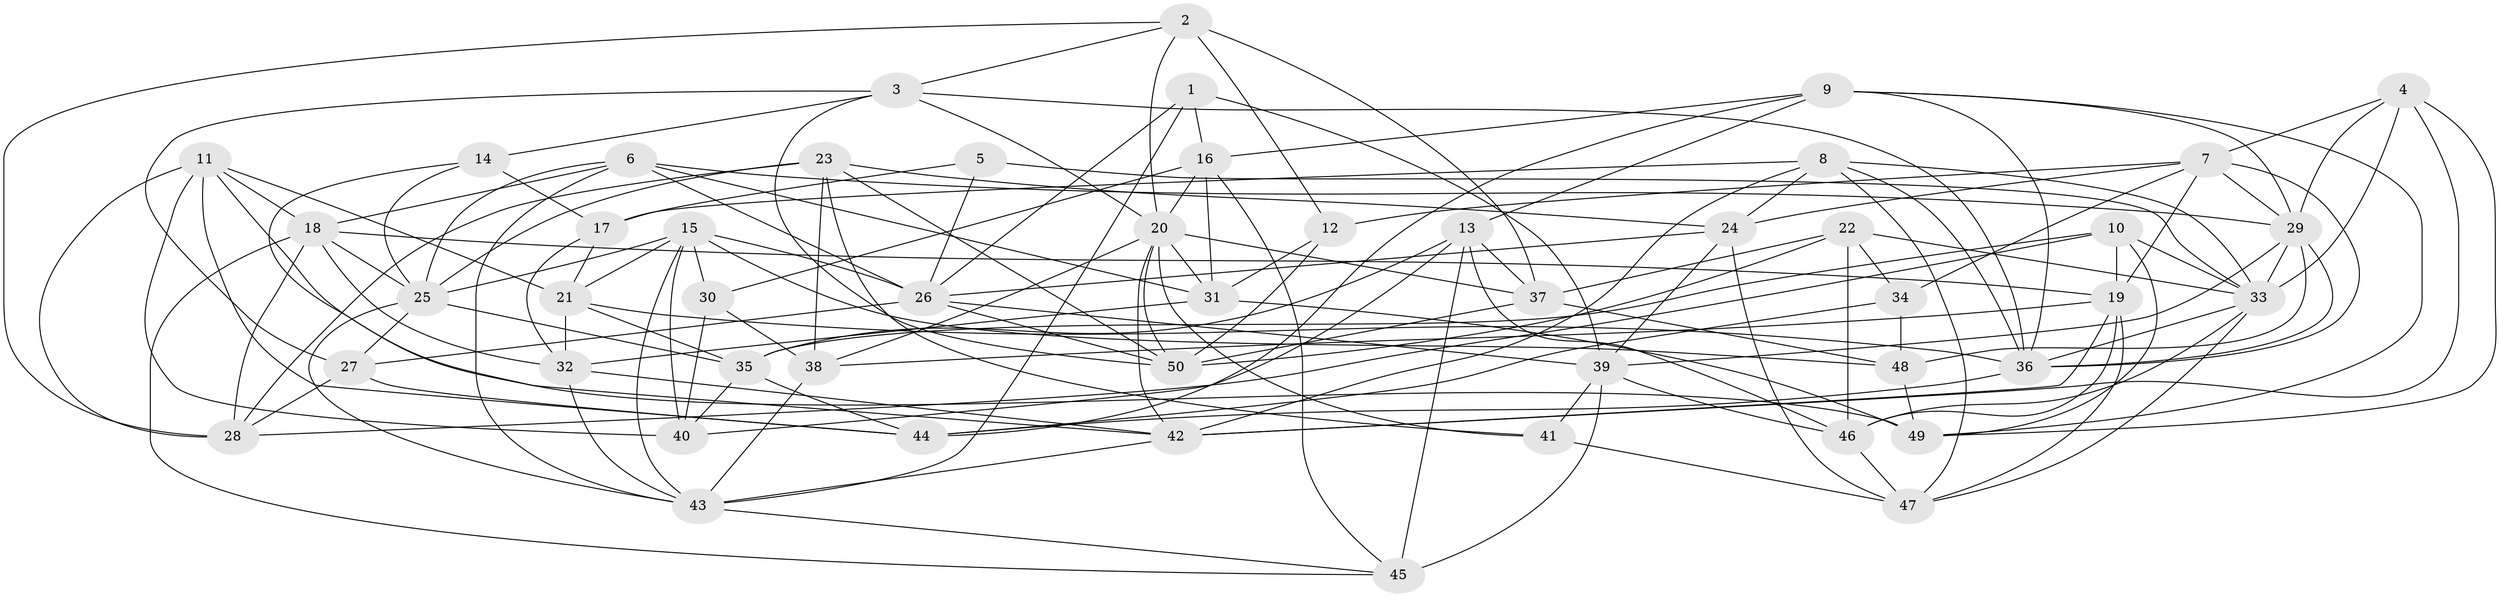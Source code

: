 // original degree distribution, {4: 1.0}
// Generated by graph-tools (version 1.1) at 2025/38/03/04/25 23:38:16]
// undirected, 50 vertices, 149 edges
graph export_dot {
  node [color=gray90,style=filled];
  1;
  2;
  3;
  4;
  5;
  6;
  7;
  8;
  9;
  10;
  11;
  12;
  13;
  14;
  15;
  16;
  17;
  18;
  19;
  20;
  21;
  22;
  23;
  24;
  25;
  26;
  27;
  28;
  29;
  30;
  31;
  32;
  33;
  34;
  35;
  36;
  37;
  38;
  39;
  40;
  41;
  42;
  43;
  44;
  45;
  46;
  47;
  48;
  49;
  50;
  1 -- 16 [weight=1.0];
  1 -- 26 [weight=1.0];
  1 -- 39 [weight=1.0];
  1 -- 43 [weight=1.0];
  2 -- 3 [weight=1.0];
  2 -- 12 [weight=1.0];
  2 -- 20 [weight=1.0];
  2 -- 28 [weight=1.0];
  2 -- 37 [weight=2.0];
  3 -- 14 [weight=1.0];
  3 -- 20 [weight=1.0];
  3 -- 27 [weight=1.0];
  3 -- 36 [weight=1.0];
  3 -- 50 [weight=1.0];
  4 -- 7 [weight=1.0];
  4 -- 29 [weight=1.0];
  4 -- 33 [weight=1.0];
  4 -- 42 [weight=2.0];
  4 -- 49 [weight=1.0];
  5 -- 17 [weight=1.0];
  5 -- 26 [weight=1.0];
  5 -- 33 [weight=2.0];
  6 -- 18 [weight=1.0];
  6 -- 25 [weight=1.0];
  6 -- 26 [weight=1.0];
  6 -- 29 [weight=1.0];
  6 -- 31 [weight=1.0];
  6 -- 43 [weight=1.0];
  7 -- 12 [weight=1.0];
  7 -- 19 [weight=2.0];
  7 -- 24 [weight=1.0];
  7 -- 29 [weight=1.0];
  7 -- 34 [weight=1.0];
  7 -- 36 [weight=1.0];
  8 -- 17 [weight=1.0];
  8 -- 24 [weight=1.0];
  8 -- 33 [weight=1.0];
  8 -- 36 [weight=1.0];
  8 -- 42 [weight=1.0];
  8 -- 47 [weight=1.0];
  9 -- 13 [weight=1.0];
  9 -- 16 [weight=1.0];
  9 -- 29 [weight=1.0];
  9 -- 36 [weight=1.0];
  9 -- 44 [weight=1.0];
  9 -- 49 [weight=1.0];
  10 -- 19 [weight=2.0];
  10 -- 28 [weight=1.0];
  10 -- 33 [weight=1.0];
  10 -- 35 [weight=1.0];
  10 -- 49 [weight=1.0];
  11 -- 18 [weight=1.0];
  11 -- 21 [weight=2.0];
  11 -- 28 [weight=1.0];
  11 -- 40 [weight=2.0];
  11 -- 44 [weight=1.0];
  11 -- 49 [weight=1.0];
  12 -- 31 [weight=1.0];
  12 -- 50 [weight=1.0];
  13 -- 35 [weight=1.0];
  13 -- 37 [weight=1.0];
  13 -- 40 [weight=1.0];
  13 -- 45 [weight=1.0];
  13 -- 46 [weight=1.0];
  14 -- 17 [weight=1.0];
  14 -- 25 [weight=1.0];
  14 -- 42 [weight=1.0];
  15 -- 21 [weight=1.0];
  15 -- 25 [weight=1.0];
  15 -- 26 [weight=1.0];
  15 -- 30 [weight=1.0];
  15 -- 40 [weight=1.0];
  15 -- 43 [weight=1.0];
  15 -- 48 [weight=2.0];
  16 -- 20 [weight=1.0];
  16 -- 30 [weight=1.0];
  16 -- 31 [weight=1.0];
  16 -- 45 [weight=1.0];
  17 -- 21 [weight=2.0];
  17 -- 32 [weight=1.0];
  18 -- 19 [weight=1.0];
  18 -- 25 [weight=2.0];
  18 -- 28 [weight=1.0];
  18 -- 32 [weight=1.0];
  18 -- 45 [weight=1.0];
  19 -- 38 [weight=2.0];
  19 -- 42 [weight=1.0];
  19 -- 46 [weight=1.0];
  19 -- 47 [weight=1.0];
  20 -- 31 [weight=1.0];
  20 -- 37 [weight=1.0];
  20 -- 38 [weight=1.0];
  20 -- 41 [weight=2.0];
  20 -- 42 [weight=1.0];
  20 -- 50 [weight=1.0];
  21 -- 32 [weight=1.0];
  21 -- 35 [weight=1.0];
  21 -- 36 [weight=1.0];
  22 -- 33 [weight=1.0];
  22 -- 34 [weight=1.0];
  22 -- 37 [weight=1.0];
  22 -- 46 [weight=2.0];
  22 -- 50 [weight=1.0];
  23 -- 24 [weight=1.0];
  23 -- 25 [weight=1.0];
  23 -- 28 [weight=1.0];
  23 -- 38 [weight=1.0];
  23 -- 41 [weight=1.0];
  23 -- 50 [weight=1.0];
  24 -- 26 [weight=1.0];
  24 -- 39 [weight=1.0];
  24 -- 47 [weight=1.0];
  25 -- 27 [weight=2.0];
  25 -- 35 [weight=1.0];
  25 -- 43 [weight=1.0];
  26 -- 27 [weight=1.0];
  26 -- 39 [weight=1.0];
  26 -- 50 [weight=1.0];
  27 -- 28 [weight=1.0];
  27 -- 44 [weight=1.0];
  29 -- 33 [weight=1.0];
  29 -- 36 [weight=1.0];
  29 -- 39 [weight=1.0];
  29 -- 48 [weight=1.0];
  30 -- 38 [weight=1.0];
  30 -- 40 [weight=1.0];
  31 -- 32 [weight=1.0];
  31 -- 49 [weight=1.0];
  32 -- 42 [weight=1.0];
  32 -- 43 [weight=1.0];
  33 -- 36 [weight=1.0];
  33 -- 46 [weight=1.0];
  33 -- 47 [weight=1.0];
  34 -- 44 [weight=1.0];
  34 -- 48 [weight=1.0];
  35 -- 40 [weight=1.0];
  35 -- 44 [weight=1.0];
  36 -- 44 [weight=1.0];
  37 -- 48 [weight=1.0];
  37 -- 50 [weight=2.0];
  38 -- 43 [weight=1.0];
  39 -- 41 [weight=2.0];
  39 -- 45 [weight=2.0];
  39 -- 46 [weight=2.0];
  41 -- 47 [weight=1.0];
  42 -- 43 [weight=1.0];
  43 -- 45 [weight=1.0];
  46 -- 47 [weight=1.0];
  48 -- 49 [weight=1.0];
}
